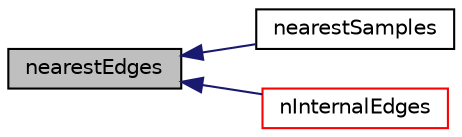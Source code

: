 digraph "nearestEdges"
{
  bgcolor="transparent";
  edge [fontname="Helvetica",fontsize="10",labelfontname="Helvetica",labelfontsize="10"];
  node [fontname="Helvetica",fontsize="10",shape=record];
  rankdir="LR";
  Node1 [label="nearestEdges",height=0.2,width=0.4,color="black", fillcolor="grey75", style="filled", fontcolor="black"];
  Node1 -> Node2 [dir="back",color="midnightblue",fontsize="10",style="solid",fontname="Helvetica"];
  Node2 [label="nearestSamples",height=0.2,width=0.4,color="black",URL="$a02478.html#a24bd0a4e839c5c085b4d056e900b8073",tooltip="Find nearest sample for regularly sampled points along. "];
  Node1 -> Node3 [dir="back",color="midnightblue",fontsize="10",style="solid",fontname="Helvetica"];
  Node3 [label="nInternalEdges",height=0.2,width=0.4,color="red",URL="$a02478.html#a3b322af5609b09f5d4f4b6fda11930df",tooltip="Return number of internal edges. "];
}
